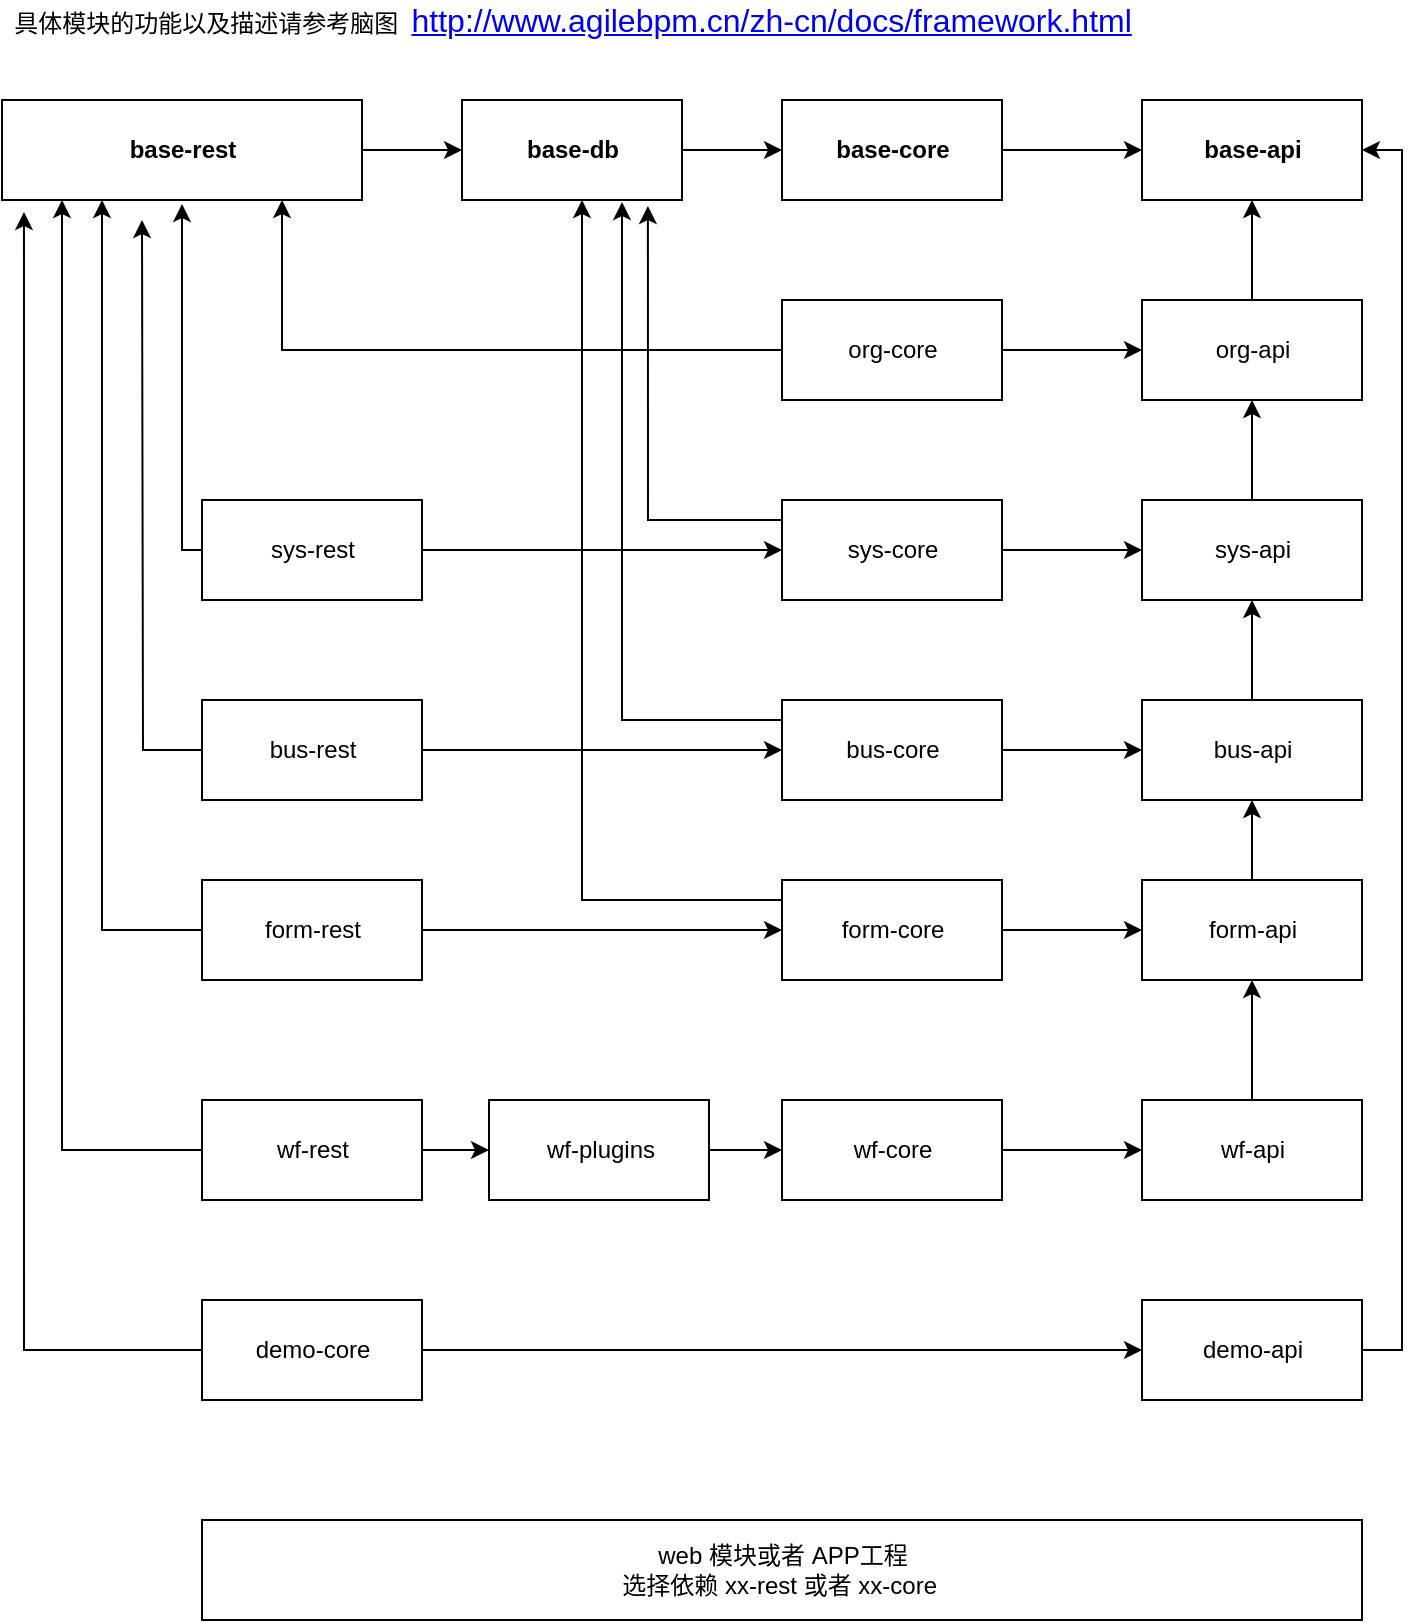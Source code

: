<mxfile version="13.1.3" type="github"><diagram id="Mn76h8U4YZWkFRdZ54TB" name="第 1 页"><mxGraphModel dx="1306" dy="890" grid="1" gridSize="10" guides="1" tooltips="1" connect="1" arrows="1" fold="1" page="1" pageScale="1" pageWidth="827" pageHeight="1169" math="0" shadow="0"><root><mxCell id="0"/><mxCell id="1" parent="0"/><mxCell id="ovva2KJ4C29wg_i9bUAQ-9" value="" style="edgeStyle=orthogonalEdgeStyle;rounded=0;orthogonalLoop=1;jettySize=auto;html=1;" edge="1" parent="1" source="ovva2KJ4C29wg_i9bUAQ-7" target="ovva2KJ4C29wg_i9bUAQ-8"><mxGeometry relative="1" as="geometry"/></mxCell><mxCell id="ovva2KJ4C29wg_i9bUAQ-7" value="&lt;b&gt;base-rest&lt;/b&gt;" style="html=1;" vertex="1" parent="1"><mxGeometry x="60" y="150" width="180" height="50" as="geometry"/></mxCell><mxCell id="ovva2KJ4C29wg_i9bUAQ-11" value="" style="edgeStyle=orthogonalEdgeStyle;rounded=0;orthogonalLoop=1;jettySize=auto;html=1;" edge="1" parent="1" source="ovva2KJ4C29wg_i9bUAQ-8" target="ovva2KJ4C29wg_i9bUAQ-10"><mxGeometry relative="1" as="geometry"/></mxCell><mxCell id="ovva2KJ4C29wg_i9bUAQ-8" value="&lt;b&gt;base-db&lt;/b&gt;" style="html=1;" vertex="1" parent="1"><mxGeometry x="290" y="150" width="110" height="50" as="geometry"/></mxCell><mxCell id="ovva2KJ4C29wg_i9bUAQ-13" value="" style="edgeStyle=orthogonalEdgeStyle;rounded=0;orthogonalLoop=1;jettySize=auto;html=1;" edge="1" parent="1" source="ovva2KJ4C29wg_i9bUAQ-10" target="ovva2KJ4C29wg_i9bUAQ-12"><mxGeometry relative="1" as="geometry"/></mxCell><mxCell id="ovva2KJ4C29wg_i9bUAQ-10" value="&lt;b&gt;base-core&lt;/b&gt;&lt;span style=&quot;color: rgb(51 , 51 , 51) ; font-family: , &amp;#34;stheiti&amp;#34; , &amp;#34;hei&amp;#34; , &amp;#34;heiti sc&amp;#34; , &amp;#34;microsoft yahei&amp;#34; , &amp;#34;arial&amp;#34; , sans-serif ; background-color: rgb(255 , 255 , 255)&quot;&gt;&lt;br&gt;&lt;/span&gt;" style="html=1;" vertex="1" parent="1"><mxGeometry x="450" y="150" width="110" height="50" as="geometry"/></mxCell><mxCell id="ovva2KJ4C29wg_i9bUAQ-12" value="&lt;b&gt;base-api&lt;br&gt;&lt;/b&gt;" style="html=1;" vertex="1" parent="1"><mxGeometry x="630" y="150" width="110" height="50" as="geometry"/></mxCell><mxCell id="ovva2KJ4C29wg_i9bUAQ-16" value="" style="edgeStyle=orthogonalEdgeStyle;rounded=0;orthogonalLoop=1;jettySize=auto;html=1;" edge="1" parent="1" source="ovva2KJ4C29wg_i9bUAQ-14" target="ovva2KJ4C29wg_i9bUAQ-15"><mxGeometry relative="1" as="geometry"/></mxCell><mxCell id="ovva2KJ4C29wg_i9bUAQ-14" value="sys-api" style="html=1;" vertex="1" parent="1"><mxGeometry x="630" y="350" width="110" height="50" as="geometry"/></mxCell><mxCell id="ovva2KJ4C29wg_i9bUAQ-17" style="edgeStyle=orthogonalEdgeStyle;rounded=0;orthogonalLoop=1;jettySize=auto;html=1;" edge="1" parent="1" source="ovva2KJ4C29wg_i9bUAQ-15" target="ovva2KJ4C29wg_i9bUAQ-12"><mxGeometry relative="1" as="geometry"/></mxCell><mxCell id="ovva2KJ4C29wg_i9bUAQ-15" value="org-api" style="html=1;" vertex="1" parent="1"><mxGeometry x="630" y="250" width="110" height="50" as="geometry"/></mxCell><mxCell id="ovva2KJ4C29wg_i9bUAQ-19" style="edgeStyle=orthogonalEdgeStyle;rounded=0;orthogonalLoop=1;jettySize=auto;html=1;entryX=0;entryY=0.5;entryDx=0;entryDy=0;" edge="1" parent="1" source="ovva2KJ4C29wg_i9bUAQ-18" target="ovva2KJ4C29wg_i9bUAQ-15"><mxGeometry relative="1" as="geometry"/></mxCell><mxCell id="ovva2KJ4C29wg_i9bUAQ-27" style="edgeStyle=orthogonalEdgeStyle;rounded=0;orthogonalLoop=1;jettySize=auto;html=1;" edge="1" parent="1" source="ovva2KJ4C29wg_i9bUAQ-18"><mxGeometry relative="1" as="geometry"><mxPoint x="200" y="200" as="targetPoint"/><Array as="points"><mxPoint x="200" y="275"/><mxPoint x="200" y="200"/></Array></mxGeometry></mxCell><mxCell id="ovva2KJ4C29wg_i9bUAQ-18" value="org-core" style="html=1;" vertex="1" parent="1"><mxGeometry x="450" y="250" width="110" height="50" as="geometry"/></mxCell><mxCell id="ovva2KJ4C29wg_i9bUAQ-22" style="edgeStyle=orthogonalEdgeStyle;rounded=0;orthogonalLoop=1;jettySize=auto;html=1;" edge="1" parent="1" source="ovva2KJ4C29wg_i9bUAQ-21" target="ovva2KJ4C29wg_i9bUAQ-14"><mxGeometry relative="1" as="geometry"/></mxCell><mxCell id="ovva2KJ4C29wg_i9bUAQ-46" style="edgeStyle=orthogonalEdgeStyle;rounded=0;orthogonalLoop=1;jettySize=auto;html=1;entryX=0.845;entryY=1.06;entryDx=0;entryDy=0;entryPerimeter=0;" edge="1" parent="1" source="ovva2KJ4C29wg_i9bUAQ-21" target="ovva2KJ4C29wg_i9bUAQ-8"><mxGeometry relative="1" as="geometry"><Array as="points"><mxPoint x="383" y="360"/></Array></mxGeometry></mxCell><mxCell id="ovva2KJ4C29wg_i9bUAQ-21" value="sys-core" style="html=1;" vertex="1" parent="1"><mxGeometry x="450" y="350" width="110" height="50" as="geometry"/></mxCell><mxCell id="ovva2KJ4C29wg_i9bUAQ-24" style="edgeStyle=orthogonalEdgeStyle;rounded=0;orthogonalLoop=1;jettySize=auto;html=1;entryX=0;entryY=0.5;entryDx=0;entryDy=0;" edge="1" parent="1" source="ovva2KJ4C29wg_i9bUAQ-23" target="ovva2KJ4C29wg_i9bUAQ-21"><mxGeometry relative="1" as="geometry"/></mxCell><mxCell id="ovva2KJ4C29wg_i9bUAQ-28" style="edgeStyle=orthogonalEdgeStyle;rounded=0;orthogonalLoop=1;jettySize=auto;html=1;" edge="1" parent="1" source="ovva2KJ4C29wg_i9bUAQ-23"><mxGeometry relative="1" as="geometry"><mxPoint x="150" y="202" as="targetPoint"/><Array as="points"><mxPoint x="150" y="375"/><mxPoint x="150" y="202"/></Array></mxGeometry></mxCell><mxCell id="ovva2KJ4C29wg_i9bUAQ-23" value="sys-rest" style="html=1;" vertex="1" parent="1"><mxGeometry x="160" y="350" width="110" height="50" as="geometry"/></mxCell><mxCell id="ovva2KJ4C29wg_i9bUAQ-43" style="edgeStyle=orthogonalEdgeStyle;rounded=0;orthogonalLoop=1;jettySize=auto;html=1;entryX=0.5;entryY=1;entryDx=0;entryDy=0;" edge="1" parent="1" source="ovva2KJ4C29wg_i9bUAQ-29" target="ovva2KJ4C29wg_i9bUAQ-14"><mxGeometry relative="1" as="geometry"/></mxCell><mxCell id="ovva2KJ4C29wg_i9bUAQ-29" value="bus-api" style="html=1;" vertex="1" parent="1"><mxGeometry x="630" y="450" width="110" height="50" as="geometry"/></mxCell><mxCell id="ovva2KJ4C29wg_i9bUAQ-33" value="" style="edgeStyle=orthogonalEdgeStyle;rounded=0;orthogonalLoop=1;jettySize=auto;html=1;" edge="1" parent="1" source="ovva2KJ4C29wg_i9bUAQ-30" target="ovva2KJ4C29wg_i9bUAQ-32"><mxGeometry relative="1" as="geometry"/></mxCell><mxCell id="ovva2KJ4C29wg_i9bUAQ-57" style="edgeStyle=orthogonalEdgeStyle;rounded=0;orthogonalLoop=1;jettySize=auto;html=1;" edge="1" parent="1" source="ovva2KJ4C29wg_i9bUAQ-30"><mxGeometry relative="1" as="geometry"><mxPoint x="130" y="210" as="targetPoint"/></mxGeometry></mxCell><mxCell id="ovva2KJ4C29wg_i9bUAQ-30" value="bus-rest" style="html=1;" vertex="1" parent="1"><mxGeometry x="160" y="450" width="110" height="50" as="geometry"/></mxCell><mxCell id="ovva2KJ4C29wg_i9bUAQ-34" style="edgeStyle=orthogonalEdgeStyle;rounded=0;orthogonalLoop=1;jettySize=auto;html=1;entryX=0;entryY=0.5;entryDx=0;entryDy=0;" edge="1" parent="1" source="ovva2KJ4C29wg_i9bUAQ-32" target="ovva2KJ4C29wg_i9bUAQ-29"><mxGeometry relative="1" as="geometry"/></mxCell><mxCell id="ovva2KJ4C29wg_i9bUAQ-45" style="edgeStyle=orthogonalEdgeStyle;rounded=0;orthogonalLoop=1;jettySize=auto;html=1;" edge="1" parent="1" source="ovva2KJ4C29wg_i9bUAQ-32"><mxGeometry relative="1" as="geometry"><mxPoint x="370" y="201" as="targetPoint"/><Array as="points"><mxPoint x="370" y="460"/></Array></mxGeometry></mxCell><mxCell id="ovva2KJ4C29wg_i9bUAQ-32" value="bus-core" style="html=1;" vertex="1" parent="1"><mxGeometry x="450" y="450" width="110" height="50" as="geometry"/></mxCell><mxCell id="ovva2KJ4C29wg_i9bUAQ-39" value="" style="edgeStyle=orthogonalEdgeStyle;rounded=0;orthogonalLoop=1;jettySize=auto;html=1;" edge="1" parent="1" source="ovva2KJ4C29wg_i9bUAQ-36" target="ovva2KJ4C29wg_i9bUAQ-38"><mxGeometry relative="1" as="geometry"/></mxCell><mxCell id="ovva2KJ4C29wg_i9bUAQ-56" style="edgeStyle=orthogonalEdgeStyle;rounded=0;orthogonalLoop=1;jettySize=auto;html=1;" edge="1" parent="1" source="ovva2KJ4C29wg_i9bUAQ-36"><mxGeometry relative="1" as="geometry"><mxPoint x="110" y="200" as="targetPoint"/><Array as="points"><mxPoint x="110" y="565"/></Array></mxGeometry></mxCell><mxCell id="ovva2KJ4C29wg_i9bUAQ-36" value="form-rest" style="html=1;" vertex="1" parent="1"><mxGeometry x="160" y="540" width="110" height="50" as="geometry"/></mxCell><mxCell id="ovva2KJ4C29wg_i9bUAQ-41" value="" style="edgeStyle=orthogonalEdgeStyle;rounded=0;orthogonalLoop=1;jettySize=auto;html=1;" edge="1" parent="1" source="ovva2KJ4C29wg_i9bUAQ-38" target="ovva2KJ4C29wg_i9bUAQ-40"><mxGeometry relative="1" as="geometry"/></mxCell><mxCell id="ovva2KJ4C29wg_i9bUAQ-44" style="edgeStyle=orthogonalEdgeStyle;rounded=0;orthogonalLoop=1;jettySize=auto;html=1;" edge="1" parent="1" source="ovva2KJ4C29wg_i9bUAQ-38"><mxGeometry relative="1" as="geometry"><mxPoint x="350" y="200" as="targetPoint"/><Array as="points"><mxPoint x="350" y="550"/><mxPoint x="350" y="200"/></Array></mxGeometry></mxCell><mxCell id="ovva2KJ4C29wg_i9bUAQ-38" value="form-core" style="html=1;" vertex="1" parent="1"><mxGeometry x="450" y="540" width="110" height="50" as="geometry"/></mxCell><mxCell id="ovva2KJ4C29wg_i9bUAQ-42" style="edgeStyle=orthogonalEdgeStyle;rounded=0;orthogonalLoop=1;jettySize=auto;html=1;entryX=0.5;entryY=1;entryDx=0;entryDy=0;" edge="1" parent="1" source="ovva2KJ4C29wg_i9bUAQ-40" target="ovva2KJ4C29wg_i9bUAQ-29"><mxGeometry relative="1" as="geometry"/></mxCell><mxCell id="ovva2KJ4C29wg_i9bUAQ-40" value="form-api" style="html=1;" vertex="1" parent="1"><mxGeometry x="630" y="540" width="110" height="50" as="geometry"/></mxCell><mxCell id="ovva2KJ4C29wg_i9bUAQ-48" style="edgeStyle=orthogonalEdgeStyle;rounded=0;orthogonalLoop=1;jettySize=auto;html=1;entryX=0.5;entryY=1;entryDx=0;entryDy=0;" edge="1" parent="1" source="ovva2KJ4C29wg_i9bUAQ-47" target="ovva2KJ4C29wg_i9bUAQ-40"><mxGeometry relative="1" as="geometry"/></mxCell><mxCell id="ovva2KJ4C29wg_i9bUAQ-47" value="wf-api" style="html=1;" vertex="1" parent="1"><mxGeometry x="630" y="650" width="110" height="50" as="geometry"/></mxCell><mxCell id="ovva2KJ4C29wg_i9bUAQ-51" value="" style="edgeStyle=orthogonalEdgeStyle;rounded=0;orthogonalLoop=1;jettySize=auto;html=1;" edge="1" parent="1" source="ovva2KJ4C29wg_i9bUAQ-49" target="ovva2KJ4C29wg_i9bUAQ-50"><mxGeometry relative="1" as="geometry"/></mxCell><mxCell id="ovva2KJ4C29wg_i9bUAQ-55" style="edgeStyle=orthogonalEdgeStyle;rounded=0;orthogonalLoop=1;jettySize=auto;html=1;" edge="1" parent="1" source="ovva2KJ4C29wg_i9bUAQ-49"><mxGeometry relative="1" as="geometry"><mxPoint x="90" y="200" as="targetPoint"/><Array as="points"><mxPoint x="90" y="675"/><mxPoint x="90" y="200"/></Array></mxGeometry></mxCell><mxCell id="ovva2KJ4C29wg_i9bUAQ-49" value="wf-rest" style="html=1;" vertex="1" parent="1"><mxGeometry x="160" y="650" width="110" height="50" as="geometry"/></mxCell><mxCell id="ovva2KJ4C29wg_i9bUAQ-53" value="" style="edgeStyle=orthogonalEdgeStyle;rounded=0;orthogonalLoop=1;jettySize=auto;html=1;" edge="1" parent="1" source="ovva2KJ4C29wg_i9bUAQ-50" target="ovva2KJ4C29wg_i9bUAQ-52"><mxGeometry relative="1" as="geometry"/></mxCell><mxCell id="ovva2KJ4C29wg_i9bUAQ-50" value="wf-plugins" style="html=1;" vertex="1" parent="1"><mxGeometry x="303.5" y="650" width="110" height="50" as="geometry"/></mxCell><mxCell id="ovva2KJ4C29wg_i9bUAQ-54" style="edgeStyle=orthogonalEdgeStyle;rounded=0;orthogonalLoop=1;jettySize=auto;html=1;entryX=0;entryY=0.5;entryDx=0;entryDy=0;" edge="1" parent="1" source="ovva2KJ4C29wg_i9bUAQ-52" target="ovva2KJ4C29wg_i9bUAQ-47"><mxGeometry relative="1" as="geometry"/></mxCell><mxCell id="ovva2KJ4C29wg_i9bUAQ-52" value="wf-core" style="html=1;" vertex="1" parent="1"><mxGeometry x="450" y="650" width="110" height="50" as="geometry"/></mxCell><mxCell id="ovva2KJ4C29wg_i9bUAQ-59" style="edgeStyle=orthogonalEdgeStyle;rounded=0;orthogonalLoop=1;jettySize=auto;html=1;entryX=1;entryY=0.5;entryDx=0;entryDy=0;" edge="1" parent="1" source="ovva2KJ4C29wg_i9bUAQ-58" target="ovva2KJ4C29wg_i9bUAQ-12"><mxGeometry relative="1" as="geometry"><Array as="points"><mxPoint x="760" y="775"/><mxPoint x="760" y="175"/></Array></mxGeometry></mxCell><mxCell id="ovva2KJ4C29wg_i9bUAQ-58" value="demo-api" style="html=1;" vertex="1" parent="1"><mxGeometry x="630" y="750" width="110" height="50" as="geometry"/></mxCell><mxCell id="ovva2KJ4C29wg_i9bUAQ-61" style="edgeStyle=orthogonalEdgeStyle;rounded=0;orthogonalLoop=1;jettySize=auto;html=1;" edge="1" parent="1" source="ovva2KJ4C29wg_i9bUAQ-60" target="ovva2KJ4C29wg_i9bUAQ-58"><mxGeometry relative="1" as="geometry"/></mxCell><mxCell id="ovva2KJ4C29wg_i9bUAQ-62" style="edgeStyle=orthogonalEdgeStyle;rounded=0;orthogonalLoop=1;jettySize=auto;html=1;entryX=0.061;entryY=1.12;entryDx=0;entryDy=0;entryPerimeter=0;" edge="1" parent="1" source="ovva2KJ4C29wg_i9bUAQ-60" target="ovva2KJ4C29wg_i9bUAQ-7"><mxGeometry relative="1" as="geometry"><Array as="points"><mxPoint x="71" y="775"/></Array></mxGeometry></mxCell><mxCell id="ovva2KJ4C29wg_i9bUAQ-60" value="demo-core" style="html=1;" vertex="1" parent="1"><mxGeometry x="160" y="750" width="110" height="50" as="geometry"/></mxCell><mxCell id="ovva2KJ4C29wg_i9bUAQ-63" value="web&amp;nbsp;模块或者&amp;nbsp;APP工程&lt;br&gt;选择依赖&amp;nbsp;xx-rest&amp;nbsp;或者&amp;nbsp;xx-core&amp;nbsp;" style="html=1;" vertex="1" parent="1"><mxGeometry x="160" y="860" width="580" height="50" as="geometry"/></mxCell><mxCell id="ovva2KJ4C29wg_i9bUAQ-66" value="具体模块的功能以及描述请参考脑图&amp;nbsp;&amp;nbsp;&lt;a href=&quot;http://www.agilebpm.cn/zh-cn/docs/framework.html&quot; style=&quot;font-size: medium&quot;&gt;http://www.agilebpm.cn/zh-cn/docs/framework.html&lt;/a&gt;" style="text;html=1;align=center;verticalAlign=middle;resizable=0;points=[];autosize=1;" vertex="1" parent="1"><mxGeometry x="60" y="100" width="570" height="20" as="geometry"/></mxCell></root></mxGraphModel></diagram></mxfile>